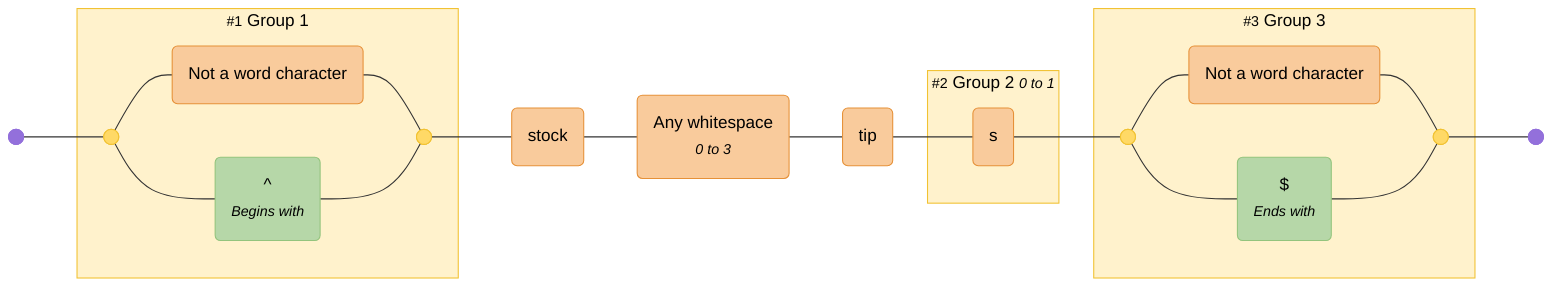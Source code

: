 %% Regex: /(\W|^)stock\s{0,3}tip(s){0,1}(\W|$)/gim

graph LR
  %% Nodes
  start@{ shape: f-circ };
  fin@{ shape: f-circ };
  disjunction_begin_1:::disjunction@{ shape: f-circ };
  disjunction_end_1:::disjunction@{ shape: f-circ };
  literal_1("Not a word character"):::literal;
  assertion_1("^<br><i><small>Begins with</small></i>"):::assertion;
  literal_2("stock"):::literal;
  literal_3("Any whitespace<br><i><small>0 to 3</small></i>"):::literal;
  literal_4("tip"):::literal;
  literal_5("s"):::literal;
  disjunction_begin_2:::disjunction@{ shape: f-circ };
  disjunction_end_2:::disjunction@{ shape: f-circ };
  literal_6("Not a word character"):::literal;
  assertion_2("$<br><i><small>Ends with</small></i>"):::assertion;

  %% Subgraphs
  subgraph standard_1 ["<small>#1</small> Group 1"]
    disjunction_begin_1
    disjunction_end_1
    literal_1
    assertion_1
  end

  subgraph standard_2 ["<small>#2</small> Group 2 <small><i>0 to 1</i></small>"]
    literal_5
  end

  subgraph standard_3 ["<small>#3</small> Group 3"]
    disjunction_begin_2
    disjunction_end_2
    literal_6
    assertion_2
  end

  %% Edges
  start --- disjunction_begin_1;
  disjunction_begin_1 --- literal_1;
  literal_1 --- disjunction_end_1;
  disjunction_begin_1 --- assertion_1;
  assertion_1 --- disjunction_end_1;
  disjunction_end_1 --- literal_2;
  literal_2 --- literal_3;
  literal_3 --- literal_4;
  literal_4 --- literal_5;
  literal_5 --- disjunction_begin_2;
  disjunction_begin_2 --- literal_6;
  literal_6 --- disjunction_end_2;
  disjunction_begin_2 --- assertion_2;
  assertion_2 --- disjunction_end_2;
  disjunction_end_2 --- fin;

  %% Styles
  %% Node Styling
  classDef disjunction fill:#FFD966,stroke:#F1C232,color:#000000;
  classDef literal fill:#F9CB9C,stroke:#E69138,color:#000000;
  classDef assertion fill:#B6D7A8,stroke:#93C47D,color:#000000;

  %% Group Styling
  classDef standard fill:#FFF2CC,stroke:#F1C232,color:#000000;

  %% Apply Group Classes
  class standard_1,standard_2,standard_3 standard;

%% Generated with regex-to-mermaid@1.0.0